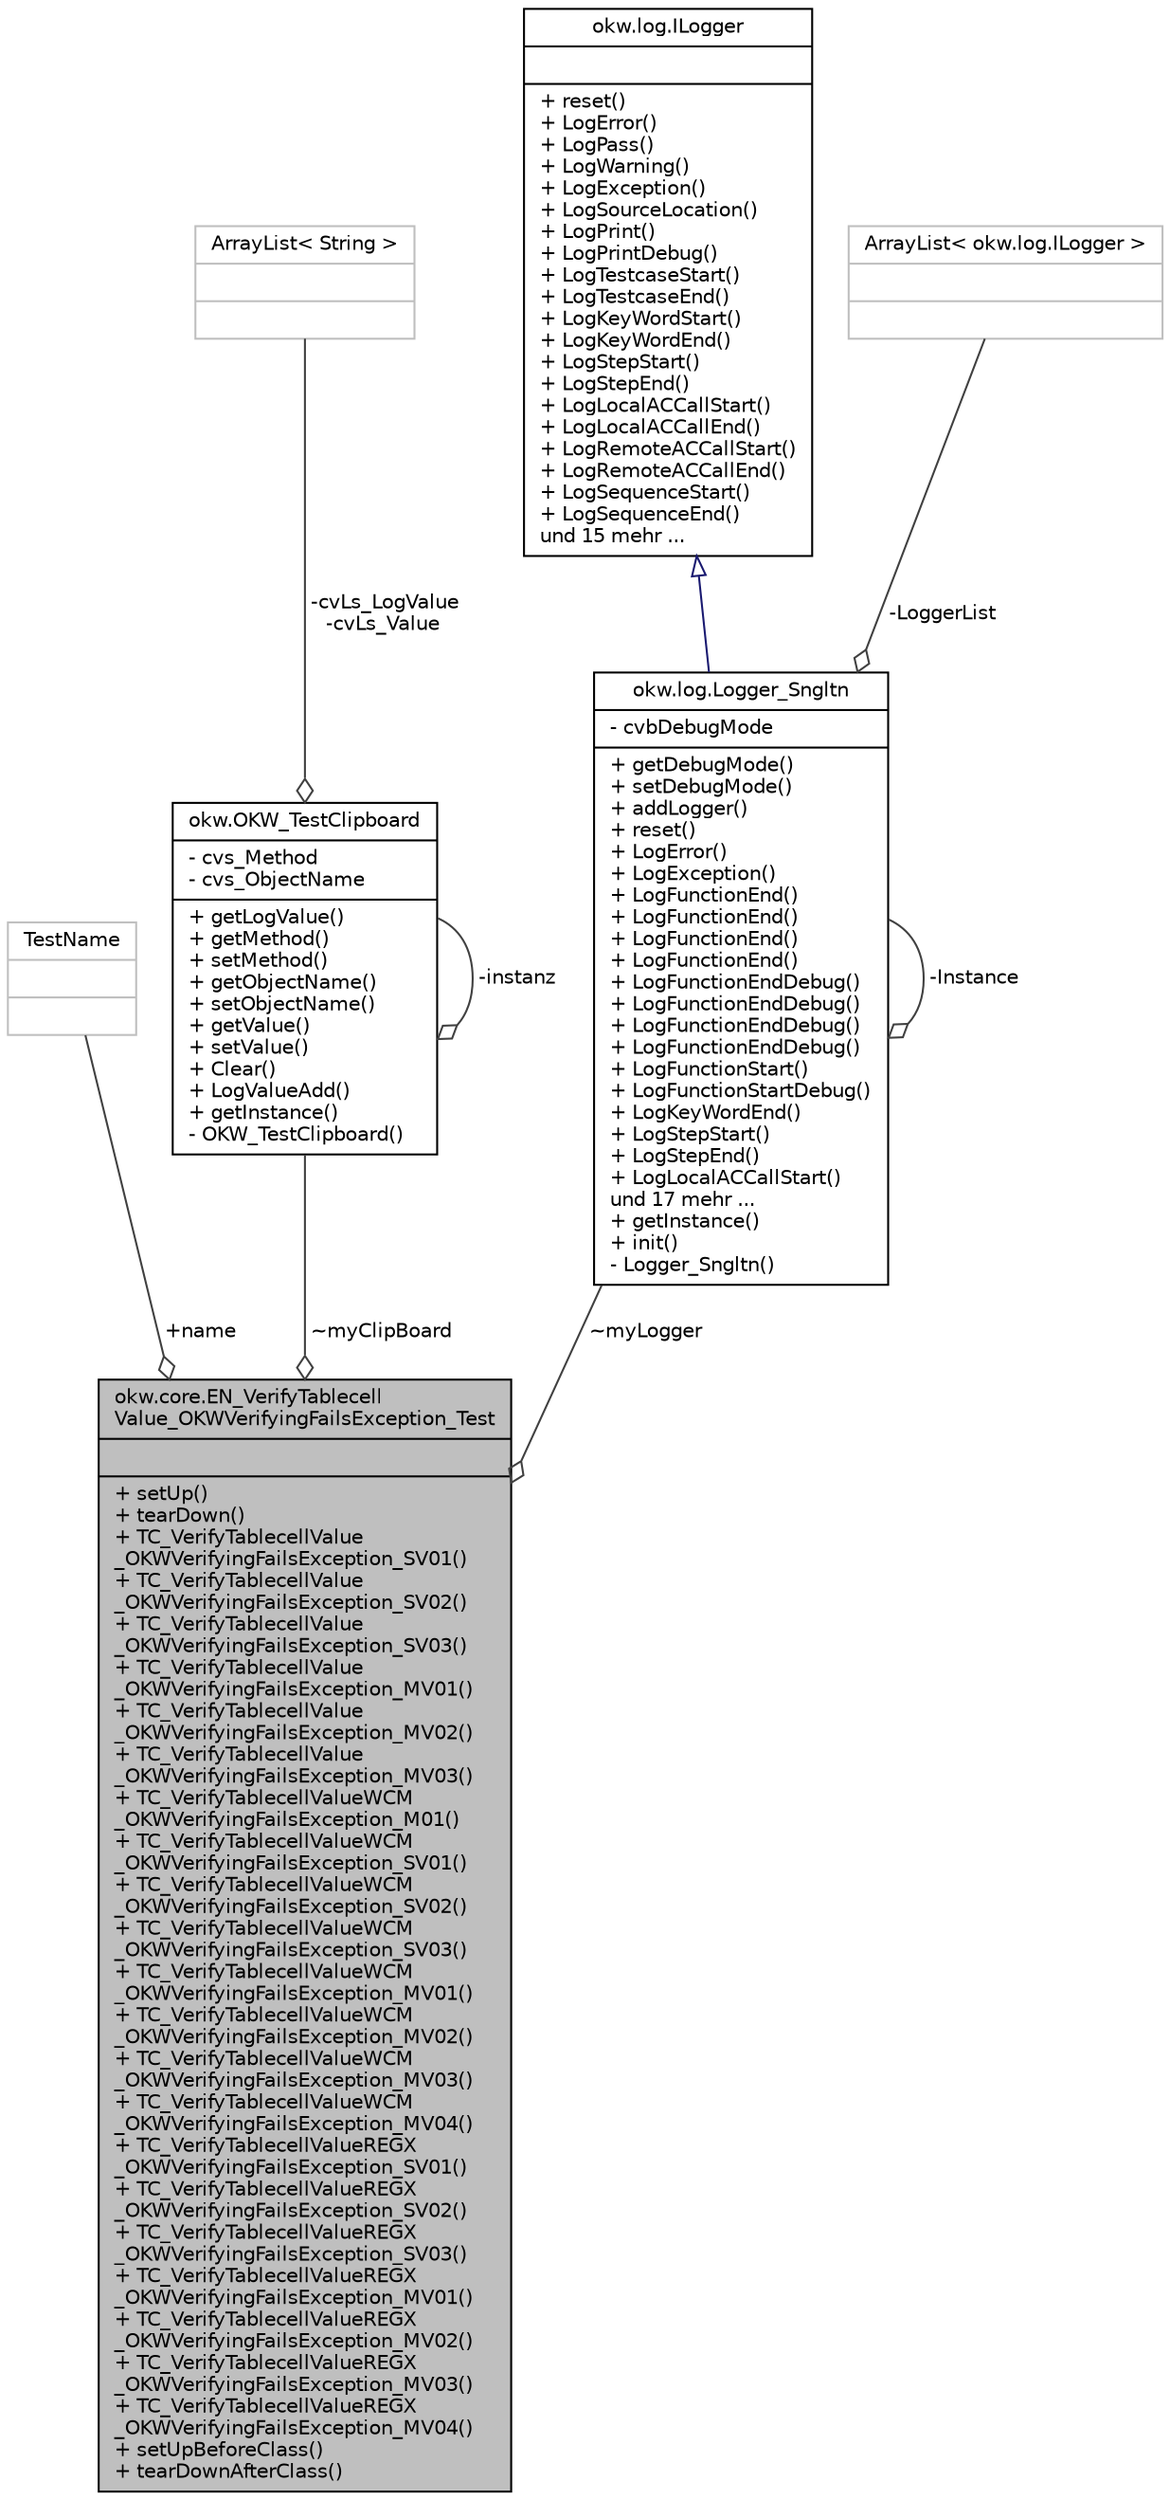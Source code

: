 digraph "okw.core.EN_VerifyTablecellValue_OKWVerifyingFailsException_Test"
{
 // INTERACTIVE_SVG=YES
 // LATEX_PDF_SIZE
  edge [fontname="Helvetica",fontsize="10",labelfontname="Helvetica",labelfontsize="10"];
  node [fontname="Helvetica",fontsize="10",shape=record];
  Node1 [label="{okw.core.EN_VerifyTablecell\lValue_OKWVerifyingFailsException_Test\n||+ setUp()\l+ tearDown()\l+ TC_VerifyTablecellValue\l_OKWVerifyingFailsException_SV01()\l+ TC_VerifyTablecellValue\l_OKWVerifyingFailsException_SV02()\l+ TC_VerifyTablecellValue\l_OKWVerifyingFailsException_SV03()\l+ TC_VerifyTablecellValue\l_OKWVerifyingFailsException_MV01()\l+ TC_VerifyTablecellValue\l_OKWVerifyingFailsException_MV02()\l+ TC_VerifyTablecellValue\l_OKWVerifyingFailsException_MV03()\l+ TC_VerifyTablecellValueWCM\l_OKWVerifyingFailsException_M01()\l+ TC_VerifyTablecellValueWCM\l_OKWVerifyingFailsException_SV01()\l+ TC_VerifyTablecellValueWCM\l_OKWVerifyingFailsException_SV02()\l+ TC_VerifyTablecellValueWCM\l_OKWVerifyingFailsException_SV03()\l+ TC_VerifyTablecellValueWCM\l_OKWVerifyingFailsException_MV01()\l+ TC_VerifyTablecellValueWCM\l_OKWVerifyingFailsException_MV02()\l+ TC_VerifyTablecellValueWCM\l_OKWVerifyingFailsException_MV03()\l+ TC_VerifyTablecellValueWCM\l_OKWVerifyingFailsException_MV04()\l+ TC_VerifyTablecellValueREGX\l_OKWVerifyingFailsException_SV01()\l+ TC_VerifyTablecellValueREGX\l_OKWVerifyingFailsException_SV02()\l+ TC_VerifyTablecellValueREGX\l_OKWVerifyingFailsException_SV03()\l+ TC_VerifyTablecellValueREGX\l_OKWVerifyingFailsException_MV01()\l+ TC_VerifyTablecellValueREGX\l_OKWVerifyingFailsException_MV02()\l+ TC_VerifyTablecellValueREGX\l_OKWVerifyingFailsException_MV03()\l+ TC_VerifyTablecellValueREGX\l_OKWVerifyingFailsException_MV04()\l+ setUpBeforeClass()\l+ tearDownAfterClass()\l}",height=0.2,width=0.4,color="black", fillcolor="grey75", style="filled", fontcolor="black",tooltip=" "];
  Node2 -> Node1 [color="grey25",fontsize="10",style="solid",label=" +name" ,arrowhead="odiamond",fontname="Helvetica"];
  Node2 [label="{TestName\n||}",height=0.2,width=0.4,color="grey75", fillcolor="white", style="filled",tooltip=" "];
  Node3 -> Node1 [color="grey25",fontsize="10",style="solid",label=" ~myClipBoard" ,arrowhead="odiamond",fontname="Helvetica"];
  Node3 [label="{okw.OKW_TestClipboard\n|- cvs_Method\l- cvs_ObjectName\l|+ getLogValue()\l+ getMethod()\l+ setMethod()\l+ getObjectName()\l+ setObjectName()\l+ getValue()\l+ setValue()\l+ Clear()\l+ LogValueAdd()\l+ getInstance()\l- OKW_TestClipboard()\l}",height=0.2,width=0.4,color="black", fillcolor="white", style="filled",URL="$classokw_1_1_o_k_w___test_clipboard.html",tooltip=" "];
  Node4 -> Node3 [color="grey25",fontsize="10",style="solid",label=" -cvLs_LogValue\n-cvLs_Value" ,arrowhead="odiamond",fontname="Helvetica"];
  Node4 [label="{ArrayList\< String \>\n||}",height=0.2,width=0.4,color="grey75", fillcolor="white", style="filled",tooltip=" "];
  Node3 -> Node3 [color="grey25",fontsize="10",style="solid",label=" -instanz" ,arrowhead="odiamond",fontname="Helvetica"];
  Node5 -> Node1 [color="grey25",fontsize="10",style="solid",label=" ~myLogger" ,arrowhead="odiamond",fontname="Helvetica"];
  Node5 [label="{okw.log.Logger_Sngltn\n|- cvbDebugMode\l|+ getDebugMode()\l+ setDebugMode()\l+ addLogger()\l+ reset()\l+ LogError()\l+ LogException()\l+ LogFunctionEnd()\l+ LogFunctionEnd()\l+ LogFunctionEnd()\l+ LogFunctionEnd()\l+ LogFunctionEndDebug()\l+ LogFunctionEndDebug()\l+ LogFunctionEndDebug()\l+ LogFunctionEndDebug()\l+ LogFunctionStart()\l+ LogFunctionStartDebug()\l+ LogKeyWordEnd()\l+ LogStepStart()\l+ LogStepEnd()\l+ LogLocalACCallStart()\lund 17 mehr ...\l+ getInstance()\l+ init()\l- Logger_Sngltn()\l}",height=0.2,width=0.4,color="black", fillcolor="white", style="filled",URL="$classokw_1_1log_1_1_logger___sngltn.html",tooltip=" "];
  Node6 -> Node5 [dir="back",color="midnightblue",fontsize="10",style="solid",arrowtail="onormal",fontname="Helvetica"];
  Node6 [label="{okw.log.ILogger\n||+ reset()\l+ LogError()\l+ LogPass()\l+ LogWarning()\l+ LogException()\l+ LogSourceLocation()\l+ LogPrint()\l+ LogPrintDebug()\l+ LogTestcaseStart()\l+ LogTestcaseEnd()\l+ LogKeyWordStart()\l+ LogKeyWordEnd()\l+ LogStepStart()\l+ LogStepEnd()\l+ LogLocalACCallStart()\l+ LogLocalACCallEnd()\l+ LogRemoteACCallStart()\l+ LogRemoteACCallEnd()\l+ LogSequenceStart()\l+ LogSequenceEnd()\lund 15 mehr ...\l}",height=0.2,width=0.4,color="black", fillcolor="white", style="filled",URL="$interfaceokw_1_1log_1_1_i_logger.html",tooltip="Debug Logs are not a part of Interface."];
  Node7 -> Node5 [color="grey25",fontsize="10",style="solid",label=" -LoggerList" ,arrowhead="odiamond",fontname="Helvetica"];
  Node7 [label="{ArrayList\< okw.log.ILogger \>\n||}",height=0.2,width=0.4,color="grey75", fillcolor="white", style="filled",tooltip=" "];
  Node5 -> Node5 [color="grey25",fontsize="10",style="solid",label=" -Instance" ,arrowhead="odiamond",fontname="Helvetica"];
}
